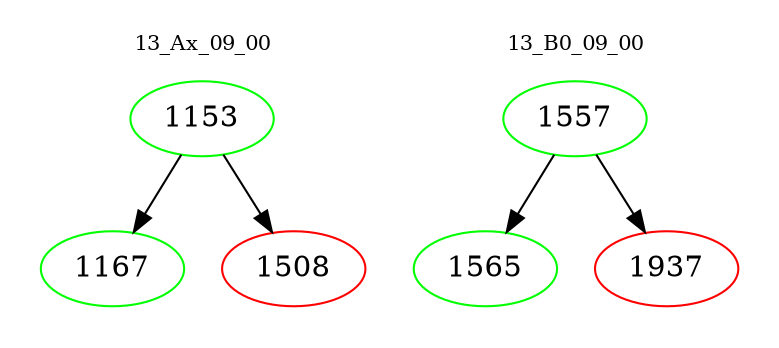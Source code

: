 digraph{
subgraph cluster_0 {
color = white
label = "13_Ax_09_00";
fontsize=10;
T0_1153 [label="1153", color="green"]
T0_1153 -> T0_1167 [color="black"]
T0_1167 [label="1167", color="green"]
T0_1153 -> T0_1508 [color="black"]
T0_1508 [label="1508", color="red"]
}
subgraph cluster_1 {
color = white
label = "13_B0_09_00";
fontsize=10;
T1_1557 [label="1557", color="green"]
T1_1557 -> T1_1565 [color="black"]
T1_1565 [label="1565", color="green"]
T1_1557 -> T1_1937 [color="black"]
T1_1937 [label="1937", color="red"]
}
}

